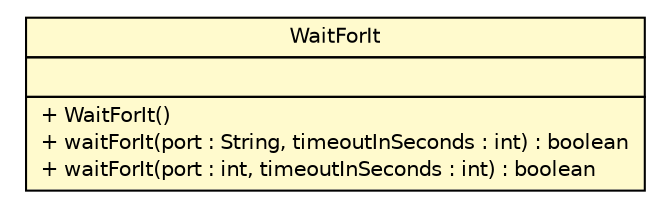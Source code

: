 #!/usr/local/bin/dot
#
# Class diagram 
# Generated by UMLGraph version R5_6-24-gf6e263 (http://www.umlgraph.org/)
#

digraph G {
	edge [fontname="Helvetica",fontsize=10,labelfontname="Helvetica",labelfontsize=10];
	node [fontname="Helvetica",fontsize=10,shape=plaintext];
	nodesep=0.25;
	ranksep=0.5;
	// cn.home1.test.WaitForIt
	c230 [label=<<table title="cn.home1.test.WaitForIt" border="0" cellborder="1" cellspacing="0" cellpadding="2" port="p" bgcolor="lemonChiffon" href="./WaitForIt.html">
		<tr><td><table border="0" cellspacing="0" cellpadding="1">
<tr><td align="center" balign="center"> WaitForIt </td></tr>
		</table></td></tr>
		<tr><td><table border="0" cellspacing="0" cellpadding="1">
<tr><td align="left" balign="left">  </td></tr>
		</table></td></tr>
		<tr><td><table border="0" cellspacing="0" cellpadding="1">
<tr><td align="left" balign="left"> + WaitForIt() </td></tr>
<tr><td align="left" balign="left"> + waitForIt(port : String, timeoutInSeconds : int) : boolean </td></tr>
<tr><td align="left" balign="left"> + waitForIt(port : int, timeoutInSeconds : int) : boolean </td></tr>
		</table></td></tr>
		</table>>, URL="./WaitForIt.html", fontname="Helvetica", fontcolor="black", fontsize=10.0];
}

